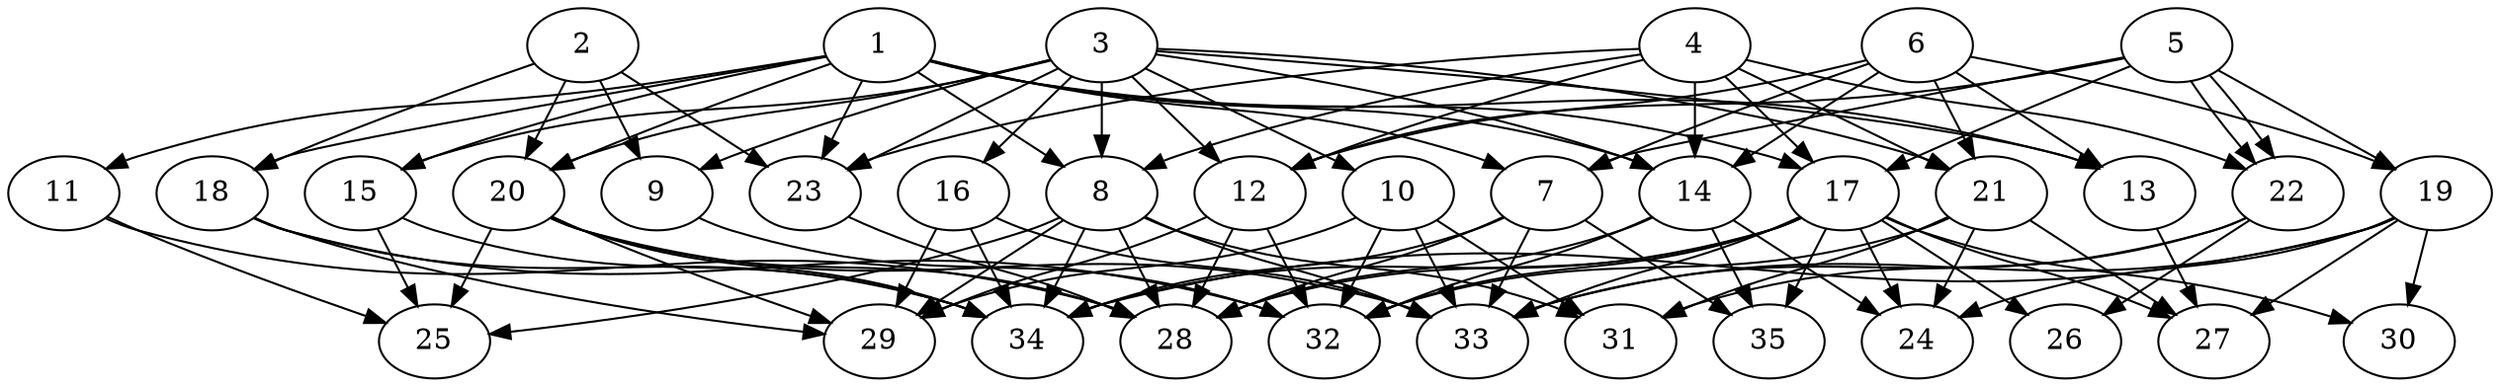 // DAG automatically generated by daggen at Thu Oct  3 14:05:37 2019
// ./daggen --dot -n 35 --ccr 0.5 --fat 0.7 --regular 0.5 --density 0.6 --mindata 5242880 --maxdata 52428800 
digraph G {
  1 [size="67454976", alpha="0.13", expect_size="33727488"] 
  1 -> 7 [size ="33727488"]
  1 -> 8 [size ="33727488"]
  1 -> 11 [size ="33727488"]
  1 -> 13 [size ="33727488"]
  1 -> 14 [size ="33727488"]
  1 -> 15 [size ="33727488"]
  1 -> 17 [size ="33727488"]
  1 -> 18 [size ="33727488"]
  1 -> 20 [size ="33727488"]
  1 -> 23 [size ="33727488"]
  2 [size="79458304", alpha="0.17", expect_size="39729152"] 
  2 -> 9 [size ="39729152"]
  2 -> 18 [size ="39729152"]
  2 -> 20 [size ="39729152"]
  2 -> 23 [size ="39729152"]
  3 [size="84516864", alpha="0.15", expect_size="42258432"] 
  3 -> 8 [size ="42258432"]
  3 -> 9 [size ="42258432"]
  3 -> 10 [size ="42258432"]
  3 -> 12 [size ="42258432"]
  3 -> 13 [size ="42258432"]
  3 -> 14 [size ="42258432"]
  3 -> 15 [size ="42258432"]
  3 -> 16 [size ="42258432"]
  3 -> 20 [size ="42258432"]
  3 -> 21 [size ="42258432"]
  3 -> 23 [size ="42258432"]
  4 [size="103524352", alpha="0.19", expect_size="51762176"] 
  4 -> 8 [size ="51762176"]
  4 -> 12 [size ="51762176"]
  4 -> 14 [size ="51762176"]
  4 -> 17 [size ="51762176"]
  4 -> 21 [size ="51762176"]
  4 -> 22 [size ="51762176"]
  4 -> 23 [size ="51762176"]
  5 [size="28389376", alpha="0.09", expect_size="14194688"] 
  5 -> 7 [size ="14194688"]
  5 -> 12 [size ="14194688"]
  5 -> 17 [size ="14194688"]
  5 -> 19 [size ="14194688"]
  5 -> 22 [size ="14194688"]
  5 -> 22 [size ="14194688"]
  6 [size="57647104", alpha="0.10", expect_size="28823552"] 
  6 -> 7 [size ="28823552"]
  6 -> 12 [size ="28823552"]
  6 -> 13 [size ="28823552"]
  6 -> 14 [size ="28823552"]
  6 -> 19 [size ="28823552"]
  6 -> 21 [size ="28823552"]
  7 [size="76560384", alpha="0.12", expect_size="38280192"] 
  7 -> 28 [size ="38280192"]
  7 -> 33 [size ="38280192"]
  7 -> 34 [size ="38280192"]
  7 -> 35 [size ="38280192"]
  8 [size="87767040", alpha="0.15", expect_size="43883520"] 
  8 -> 25 [size ="43883520"]
  8 -> 28 [size ="43883520"]
  8 -> 29 [size ="43883520"]
  8 -> 31 [size ="43883520"]
  8 -> 33 [size ="43883520"]
  8 -> 34 [size ="43883520"]
  9 [size="101255168", alpha="0.08", expect_size="50627584"] 
  9 -> 32 [size ="50627584"]
  10 [size="52723712", alpha="0.07", expect_size="26361856"] 
  10 -> 29 [size ="26361856"]
  10 -> 31 [size ="26361856"]
  10 -> 32 [size ="26361856"]
  10 -> 33 [size ="26361856"]
  11 [size="36853760", alpha="0.19", expect_size="18426880"] 
  11 -> 25 [size ="18426880"]
  11 -> 28 [size ="18426880"]
  12 [size="95844352", alpha="0.07", expect_size="47922176"] 
  12 -> 28 [size ="47922176"]
  12 -> 29 [size ="47922176"]
  12 -> 32 [size ="47922176"]
  13 [size="83619840", alpha="0.15", expect_size="41809920"] 
  13 -> 27 [size ="41809920"]
  14 [size="61536256", alpha="0.12", expect_size="30768128"] 
  14 -> 24 [size ="30768128"]
  14 -> 28 [size ="30768128"]
  14 -> 32 [size ="30768128"]
  14 -> 35 [size ="30768128"]
  15 [size="59144192", alpha="0.19", expect_size="29572096"] 
  15 -> 25 [size ="29572096"]
  15 -> 34 [size ="29572096"]
  16 [size="101038080", alpha="0.16", expect_size="50519040"] 
  16 -> 29 [size ="50519040"]
  16 -> 33 [size ="50519040"]
  16 -> 34 [size ="50519040"]
  17 [size="52797440", alpha="0.01", expect_size="26398720"] 
  17 -> 24 [size ="26398720"]
  17 -> 26 [size ="26398720"]
  17 -> 27 [size ="26398720"]
  17 -> 28 [size ="26398720"]
  17 -> 30 [size ="26398720"]
  17 -> 32 [size ="26398720"]
  17 -> 33 [size ="26398720"]
  17 -> 34 [size ="26398720"]
  17 -> 35 [size ="26398720"]
  18 [size="17223680", alpha="0.07", expect_size="8611840"] 
  18 -> 29 [size ="8611840"]
  18 -> 32 [size ="8611840"]
  18 -> 34 [size ="8611840"]
  19 [size="88045568", alpha="0.17", expect_size="44022784"] 
  19 -> 24 [size ="44022784"]
  19 -> 27 [size ="44022784"]
  19 -> 30 [size ="44022784"]
  19 -> 33 [size ="44022784"]
  19 -> 34 [size ="44022784"]
  20 [size="30236672", alpha="0.08", expect_size="15118336"] 
  20 -> 25 [size ="15118336"]
  20 -> 28 [size ="15118336"]
  20 -> 29 [size ="15118336"]
  20 -> 33 [size ="15118336"]
  20 -> 34 [size ="15118336"]
  21 [size="63166464", alpha="0.11", expect_size="31583232"] 
  21 -> 24 [size ="31583232"]
  21 -> 27 [size ="31583232"]
  21 -> 31 [size ="31583232"]
  21 -> 32 [size ="31583232"]
  22 [size="59658240", alpha="0.09", expect_size="29829120"] 
  22 -> 26 [size ="29829120"]
  22 -> 31 [size ="29829120"]
  22 -> 33 [size ="29829120"]
  23 [size="93278208", alpha="0.02", expect_size="46639104"] 
  23 -> 28 [size ="46639104"]
  24 [size="69918720", alpha="0.15", expect_size="34959360"] 
  25 [size="32481280", alpha="0.11", expect_size="16240640"] 
  26 [size="27727872", alpha="0.18", expect_size="13863936"] 
  27 [size="103374848", alpha="0.19", expect_size="51687424"] 
  28 [size="12486656", alpha="0.16", expect_size="6243328"] 
  29 [size="43878400", alpha="0.12", expect_size="21939200"] 
  30 [size="31510528", alpha="0.17", expect_size="15755264"] 
  31 [size="70045696", alpha="0.08", expect_size="35022848"] 
  32 [size="27709440", alpha="0.17", expect_size="13854720"] 
  33 [size="67848192", alpha="0.01", expect_size="33924096"] 
  34 [size="75749376", alpha="0.17", expect_size="37874688"] 
  35 [size="50083840", alpha="0.02", expect_size="25041920"] 
}
